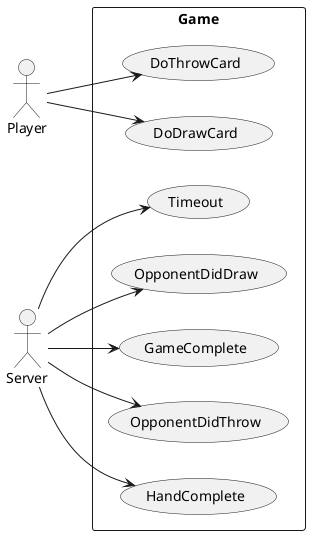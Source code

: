 @startuml
left to right direction
actor Player
actor Server
rectangle Game {
    usecase "DoDrawCard" as draw
    usecase "OpponentDidDraw" as opponent_draw
    usecase "DoThrowCard" as throw
    usecase "OpponentDidThrow" as opponent_throw
    usecase "HandComplete" as hand
    usecase "Timeout" as timeout
    usecase "GameComplete" as complete
}

Player --> draw
Player --> throw
Server --> opponent_draw
Server --> opponent_throw
Server --> hand
Server --> complete
Server --> timeout

@enduml